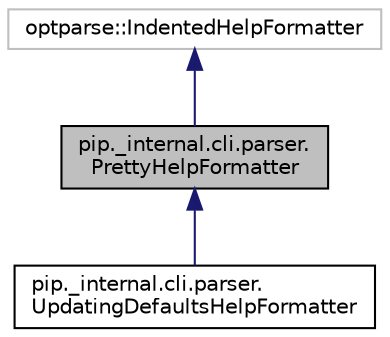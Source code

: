 digraph "pip._internal.cli.parser.PrettyHelpFormatter"
{
 // LATEX_PDF_SIZE
  edge [fontname="Helvetica",fontsize="10",labelfontname="Helvetica",labelfontsize="10"];
  node [fontname="Helvetica",fontsize="10",shape=record];
  Node1 [label="pip._internal.cli.parser.\lPrettyHelpFormatter",height=0.2,width=0.4,color="black", fillcolor="grey75", style="filled", fontcolor="black",tooltip=" "];
  Node2 -> Node1 [dir="back",color="midnightblue",fontsize="10",style="solid"];
  Node2 [label="optparse::IndentedHelpFormatter",height=0.2,width=0.4,color="grey75", fillcolor="white", style="filled",tooltip=" "];
  Node1 -> Node3 [dir="back",color="midnightblue",fontsize="10",style="solid"];
  Node3 [label="pip._internal.cli.parser.\lUpdatingDefaultsHelpFormatter",height=0.2,width=0.4,color="black", fillcolor="white", style="filled",URL="$classpip_1_1__internal_1_1cli_1_1parser_1_1UpdatingDefaultsHelpFormatter.html",tooltip=" "];
}
